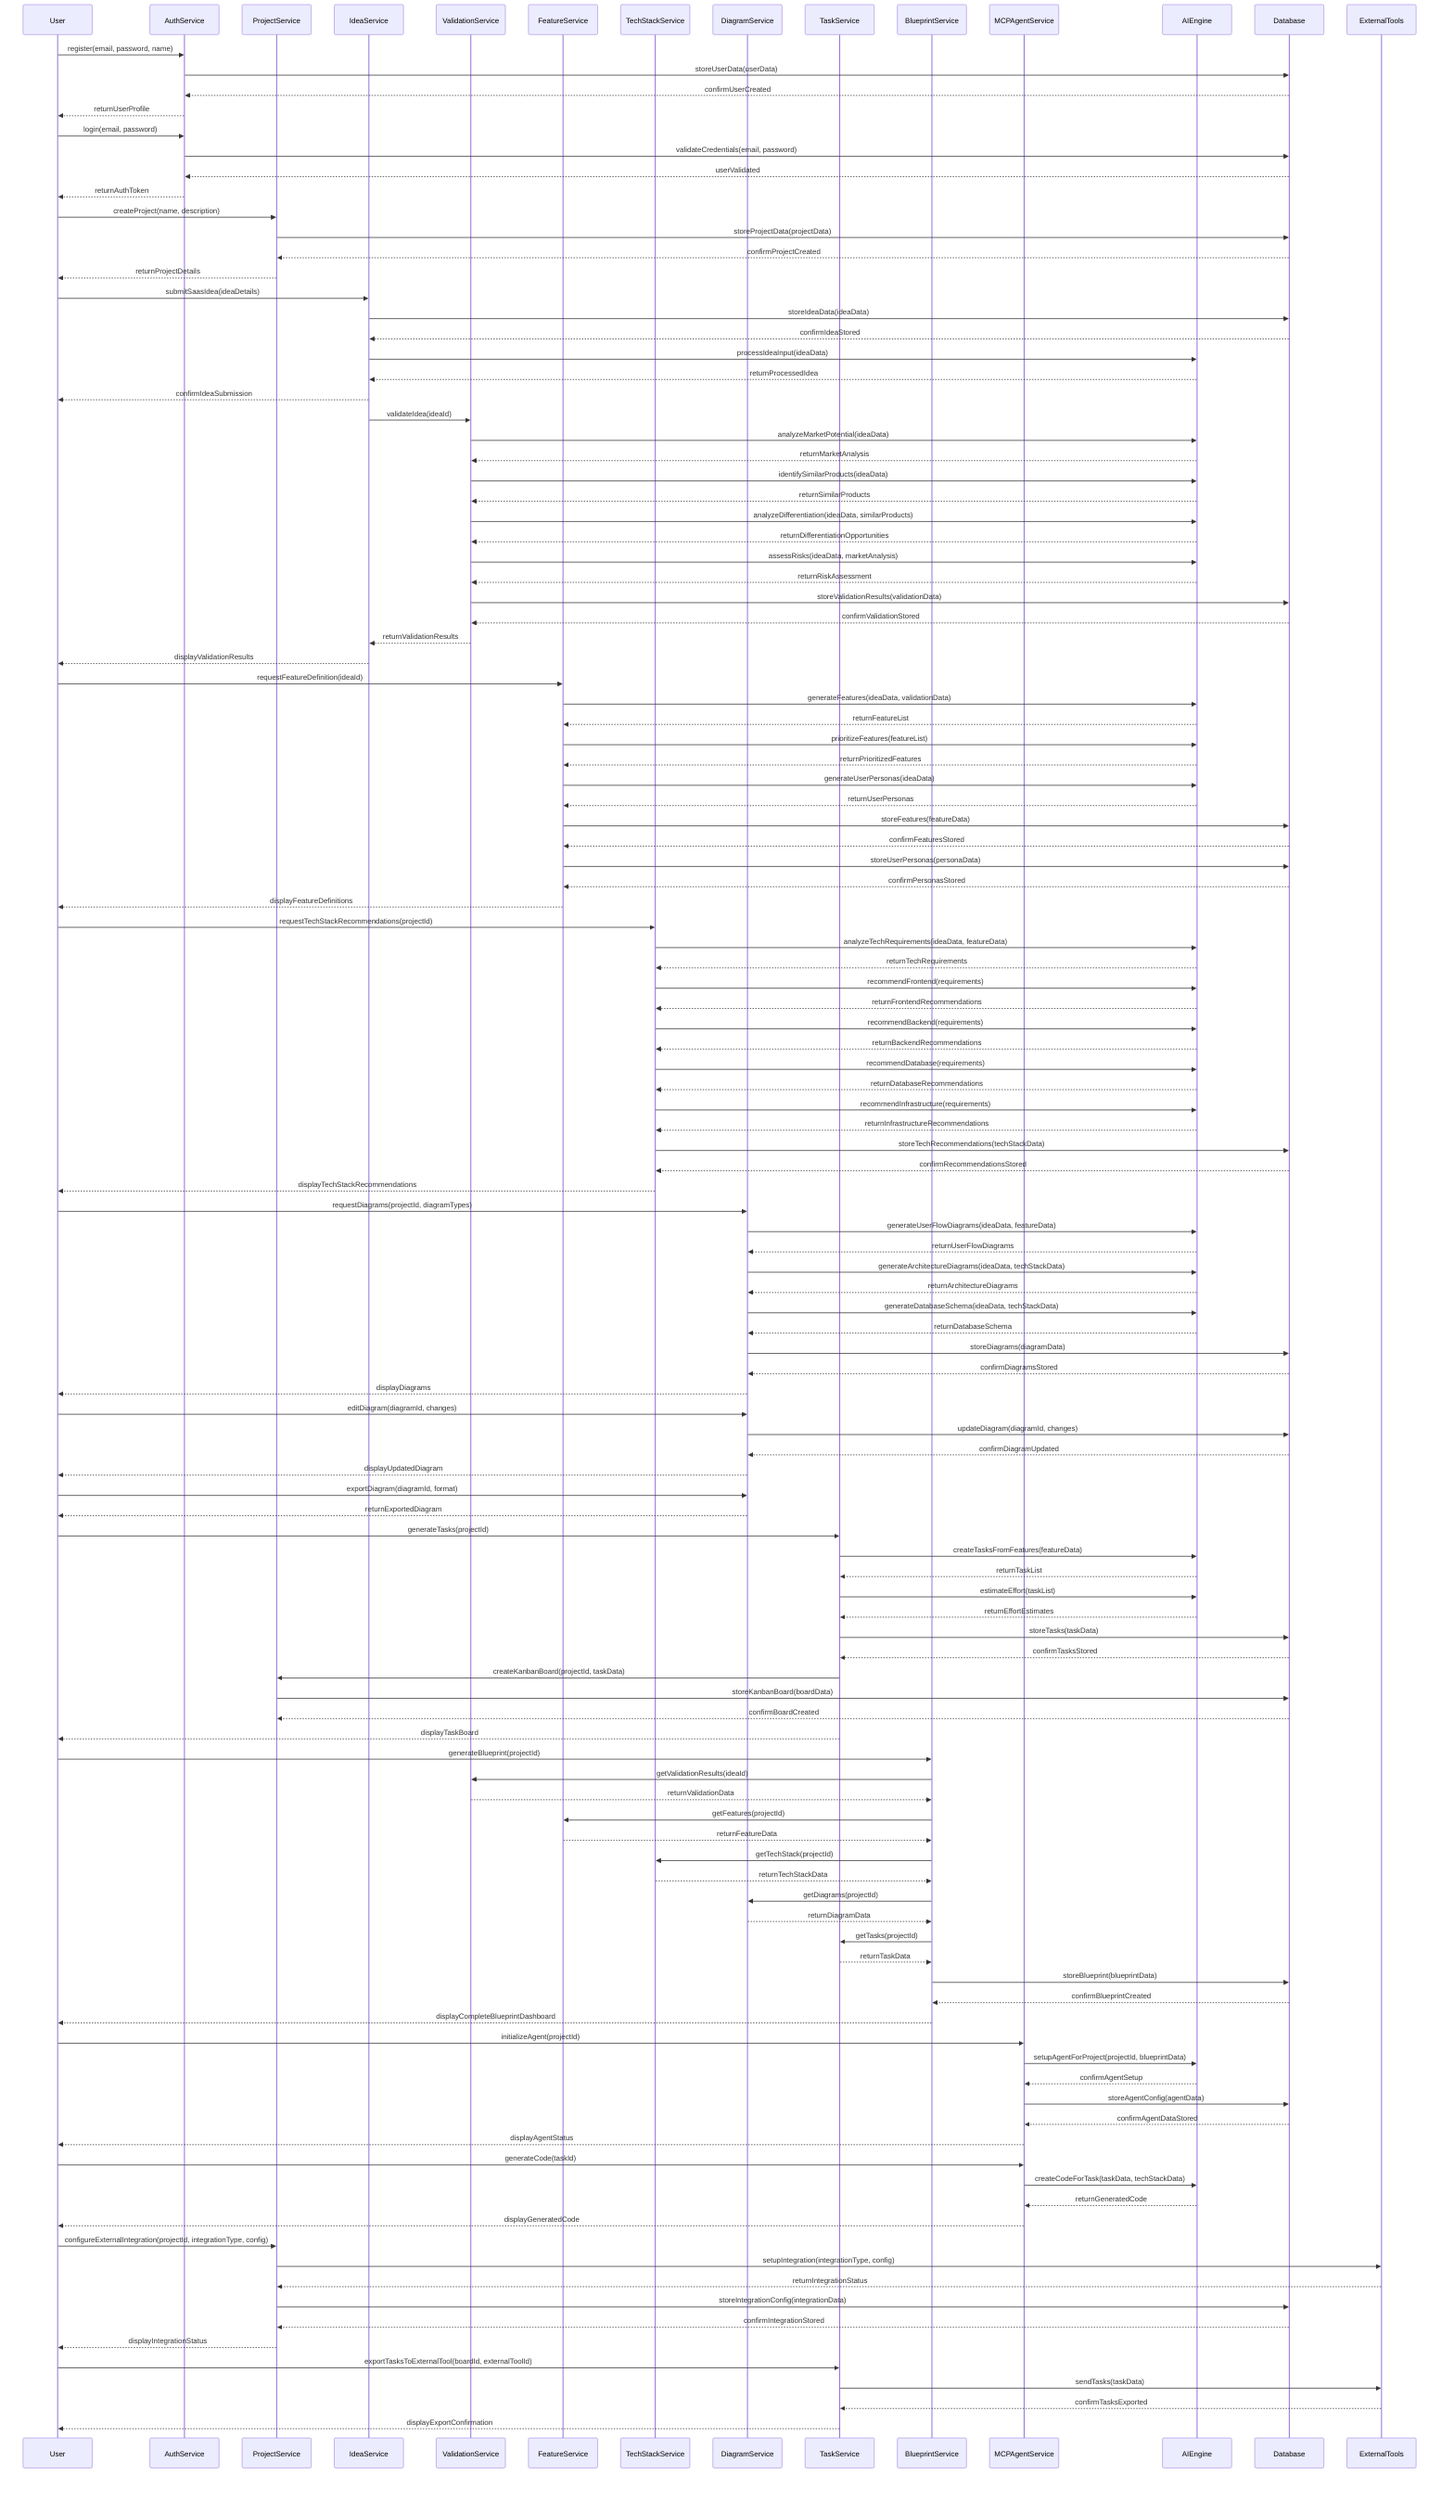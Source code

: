 sequenceDiagram
    participant User
    participant AuthService
    participant ProjectService
    participant IdeaService
    participant ValidationService
    participant FeatureService
    participant TechStackService
    participant DiagramService
    participant TaskService
    participant BlueprintService
    participant MCPAgentService
    participant AIEngine
    participant Database
    participant ExternalTools

    %% User Registration and Login Flow
    User->>AuthService: register(email, password, name)
    AuthService->>Database: storeUserData(userData)
    Database-->>AuthService: confirmUserCreated
    AuthService-->>User: returnUserProfile
    User->>AuthService: login(email, password)
    AuthService->>Database: validateCredentials(email, password)
    Database-->>AuthService: userValidated
    AuthService-->>User: returnAuthToken

    %% Project Creation Flow
    User->>ProjectService: createProject(name, description)
    ProjectService->>Database: storeProjectData(projectData)
    Database-->>ProjectService: confirmProjectCreated
    ProjectService-->>User: returnProjectDetails

    %% SaaS Idea Input Flow
    User->>IdeaService: submitSaasIdea(ideaDetails)
    IdeaService->>Database: storeIdeaData(ideaData)
    Database-->>IdeaService: confirmIdeaStored
    IdeaService->>AIEngine: processIdeaInput(ideaData)
    AIEngine-->>IdeaService: returnProcessedIdea
    IdeaService-->>User: confirmIdeaSubmission

    %% Idea Validation Flow
    IdeaService->>ValidationService: validateIdea(ideaId)
    ValidationService->>AIEngine: analyzeMarketPotential(ideaData)
    AIEngine-->>ValidationService: returnMarketAnalysis
    ValidationService->>AIEngine: identifySimilarProducts(ideaData)
    AIEngine-->>ValidationService: returnSimilarProducts
    ValidationService->>AIEngine: analyzeDifferentiation(ideaData, similarProducts)
    AIEngine-->>ValidationService: returnDifferentiationOpportunities
    ValidationService->>AIEngine: assessRisks(ideaData, marketAnalysis)
    AIEngine-->>ValidationService: returnRiskAssessment
    ValidationService->>Database: storeValidationResults(validationData)
    Database-->>ValidationService: confirmValidationStored
    ValidationService-->>IdeaService: returnValidationResults
    IdeaService-->>User: displayValidationResults

    %% Feature Definition Flow
    User->>FeatureService: requestFeatureDefinition(ideaId)
    FeatureService->>AIEngine: generateFeatures(ideaData, validationData)
    AIEngine-->>FeatureService: returnFeatureList
    FeatureService->>AIEngine: prioritizeFeatures(featureList)
    AIEngine-->>FeatureService: returnPrioritizedFeatures
    FeatureService->>AIEngine: generateUserPersonas(ideaData)
    AIEngine-->>FeatureService: returnUserPersonas
    FeatureService->>Database: storeFeatures(featureData)
    Database-->>FeatureService: confirmFeaturesStored
    FeatureService->>Database: storeUserPersonas(personaData)
    Database-->>FeatureService: confirmPersonasStored
    FeatureService-->>User: displayFeatureDefinitions

    %% Tech Stack Recommendation Flow
    User->>TechStackService: requestTechStackRecommendations(projectId)
    TechStackService->>AIEngine: analyzeTechRequirements(ideaData, featureData)
    AIEngine-->>TechStackService: returnTechRequirements
    TechStackService->>AIEngine: recommendFrontend(requirements)
    AIEngine-->>TechStackService: returnFrontendRecommendations
    TechStackService->>AIEngine: recommendBackend(requirements)
    AIEngine-->>TechStackService: returnBackendRecommendations
    TechStackService->>AIEngine: recommendDatabase(requirements)
    AIEngine-->>TechStackService: returnDatabaseRecommendations
    TechStackService->>AIEngine: recommendInfrastructure(requirements)
    AIEngine-->>TechStackService: returnInfrastructureRecommendations
    TechStackService->>Database: storeTechRecommendations(techStackData)
    Database-->>TechStackService: confirmRecommendationsStored
    TechStackService-->>User: displayTechStackRecommendations

    %% Diagram Generation Flow
    User->>DiagramService: requestDiagrams(projectId, diagramTypes)
    DiagramService->>AIEngine: generateUserFlowDiagrams(ideaData, featureData)
    AIEngine-->>DiagramService: returnUserFlowDiagrams
    DiagramService->>AIEngine: generateArchitectureDiagrams(ideaData, techStackData)
    AIEngine-->>DiagramService: returnArchitectureDiagrams
    DiagramService->>AIEngine: generateDatabaseSchema(ideaData, techStackData)
    AIEngine-->>DiagramService: returnDatabaseSchema
    DiagramService->>Database: storeDiagrams(diagramData)
    Database-->>DiagramService: confirmDiagramsStored
    DiagramService-->>User: displayDiagrams
    User->>DiagramService: editDiagram(diagramId, changes)
    DiagramService->>Database: updateDiagram(diagramId, changes)
    Database-->>DiagramService: confirmDiagramUpdated
    DiagramService-->>User: displayUpdatedDiagram
    User->>DiagramService: exportDiagram(diagramId, format)
    DiagramService-->>User: returnExportedDiagram

    %% Task Generation Flow
    User->>TaskService: generateTasks(projectId)
    TaskService->>AIEngine: createTasksFromFeatures(featureData)
    AIEngine-->>TaskService: returnTaskList
    TaskService->>AIEngine: estimateEffort(taskList)
    AIEngine-->>TaskService: returnEffortEstimates
    TaskService->>Database: storeTasks(taskData)
    Database-->>TaskService: confirmTasksStored
    TaskService->>ProjectService: createKanbanBoard(projectId, taskData)
    ProjectService->>Database: storeKanbanBoard(boardData)
    Database-->>ProjectService: confirmBoardCreated
    TaskService-->>User: displayTaskBoard

    %% Blueprint Generation Flow
    User->>BlueprintService: generateBlueprint(projectId)
    BlueprintService->>ValidationService: getValidationResults(ideaId)
    ValidationService-->>BlueprintService: returnValidationData
    BlueprintService->>FeatureService: getFeatures(projectId)
    FeatureService-->>BlueprintService: returnFeatureData
    BlueprintService->>TechStackService: getTechStack(projectId)
    TechStackService-->>BlueprintService: returnTechStackData
    BlueprintService->>DiagramService: getDiagrams(projectId)
    DiagramService-->>BlueprintService: returnDiagramData
    BlueprintService->>TaskService: getTasks(projectId)
    TaskService-->>BlueprintService: returnTaskData
    BlueprintService->>Database: storeBlueprint(blueprintData)
    Database-->>BlueprintService: confirmBlueprintCreated
    BlueprintService-->>User: displayCompleteBlueprintDashboard

    %% MCP Agent Integration Flow
    User->>MCPAgentService: initializeAgent(projectId)
    MCPAgentService->>AIEngine: setupAgentForProject(projectId, blueprintData)
    AIEngine-->>MCPAgentService: confirmAgentSetup
    MCPAgentService->>Database: storeAgentConfig(agentData)
    Database-->>MCPAgentService: confirmAgentDataStored
    MCPAgentService-->>User: displayAgentStatus
    User->>MCPAgentService: generateCode(taskId)
    MCPAgentService->>AIEngine: createCodeForTask(taskData, techStackData)
    AIEngine-->>MCPAgentService: returnGeneratedCode
    MCPAgentService-->>User: displayGeneratedCode

    %% External Integration Flow
    User->>ProjectService: configureExternalIntegration(projectId, integrationType, config)
    ProjectService->>ExternalTools: setupIntegration(integrationType, config)
    ExternalTools-->>ProjectService: returnIntegrationStatus
    ProjectService->>Database: storeIntegrationConfig(integrationData)
    Database-->>ProjectService: confirmIntegrationStored
    ProjectService-->>User: displayIntegrationStatus
    User->>TaskService: exportTasksToExternalTool(boardId, externalToolId)
    TaskService->>ExternalTools: sendTasks(taskData)
    ExternalTools-->>TaskService: confirmTasksExported
    TaskService-->>User: displayExportConfirmation